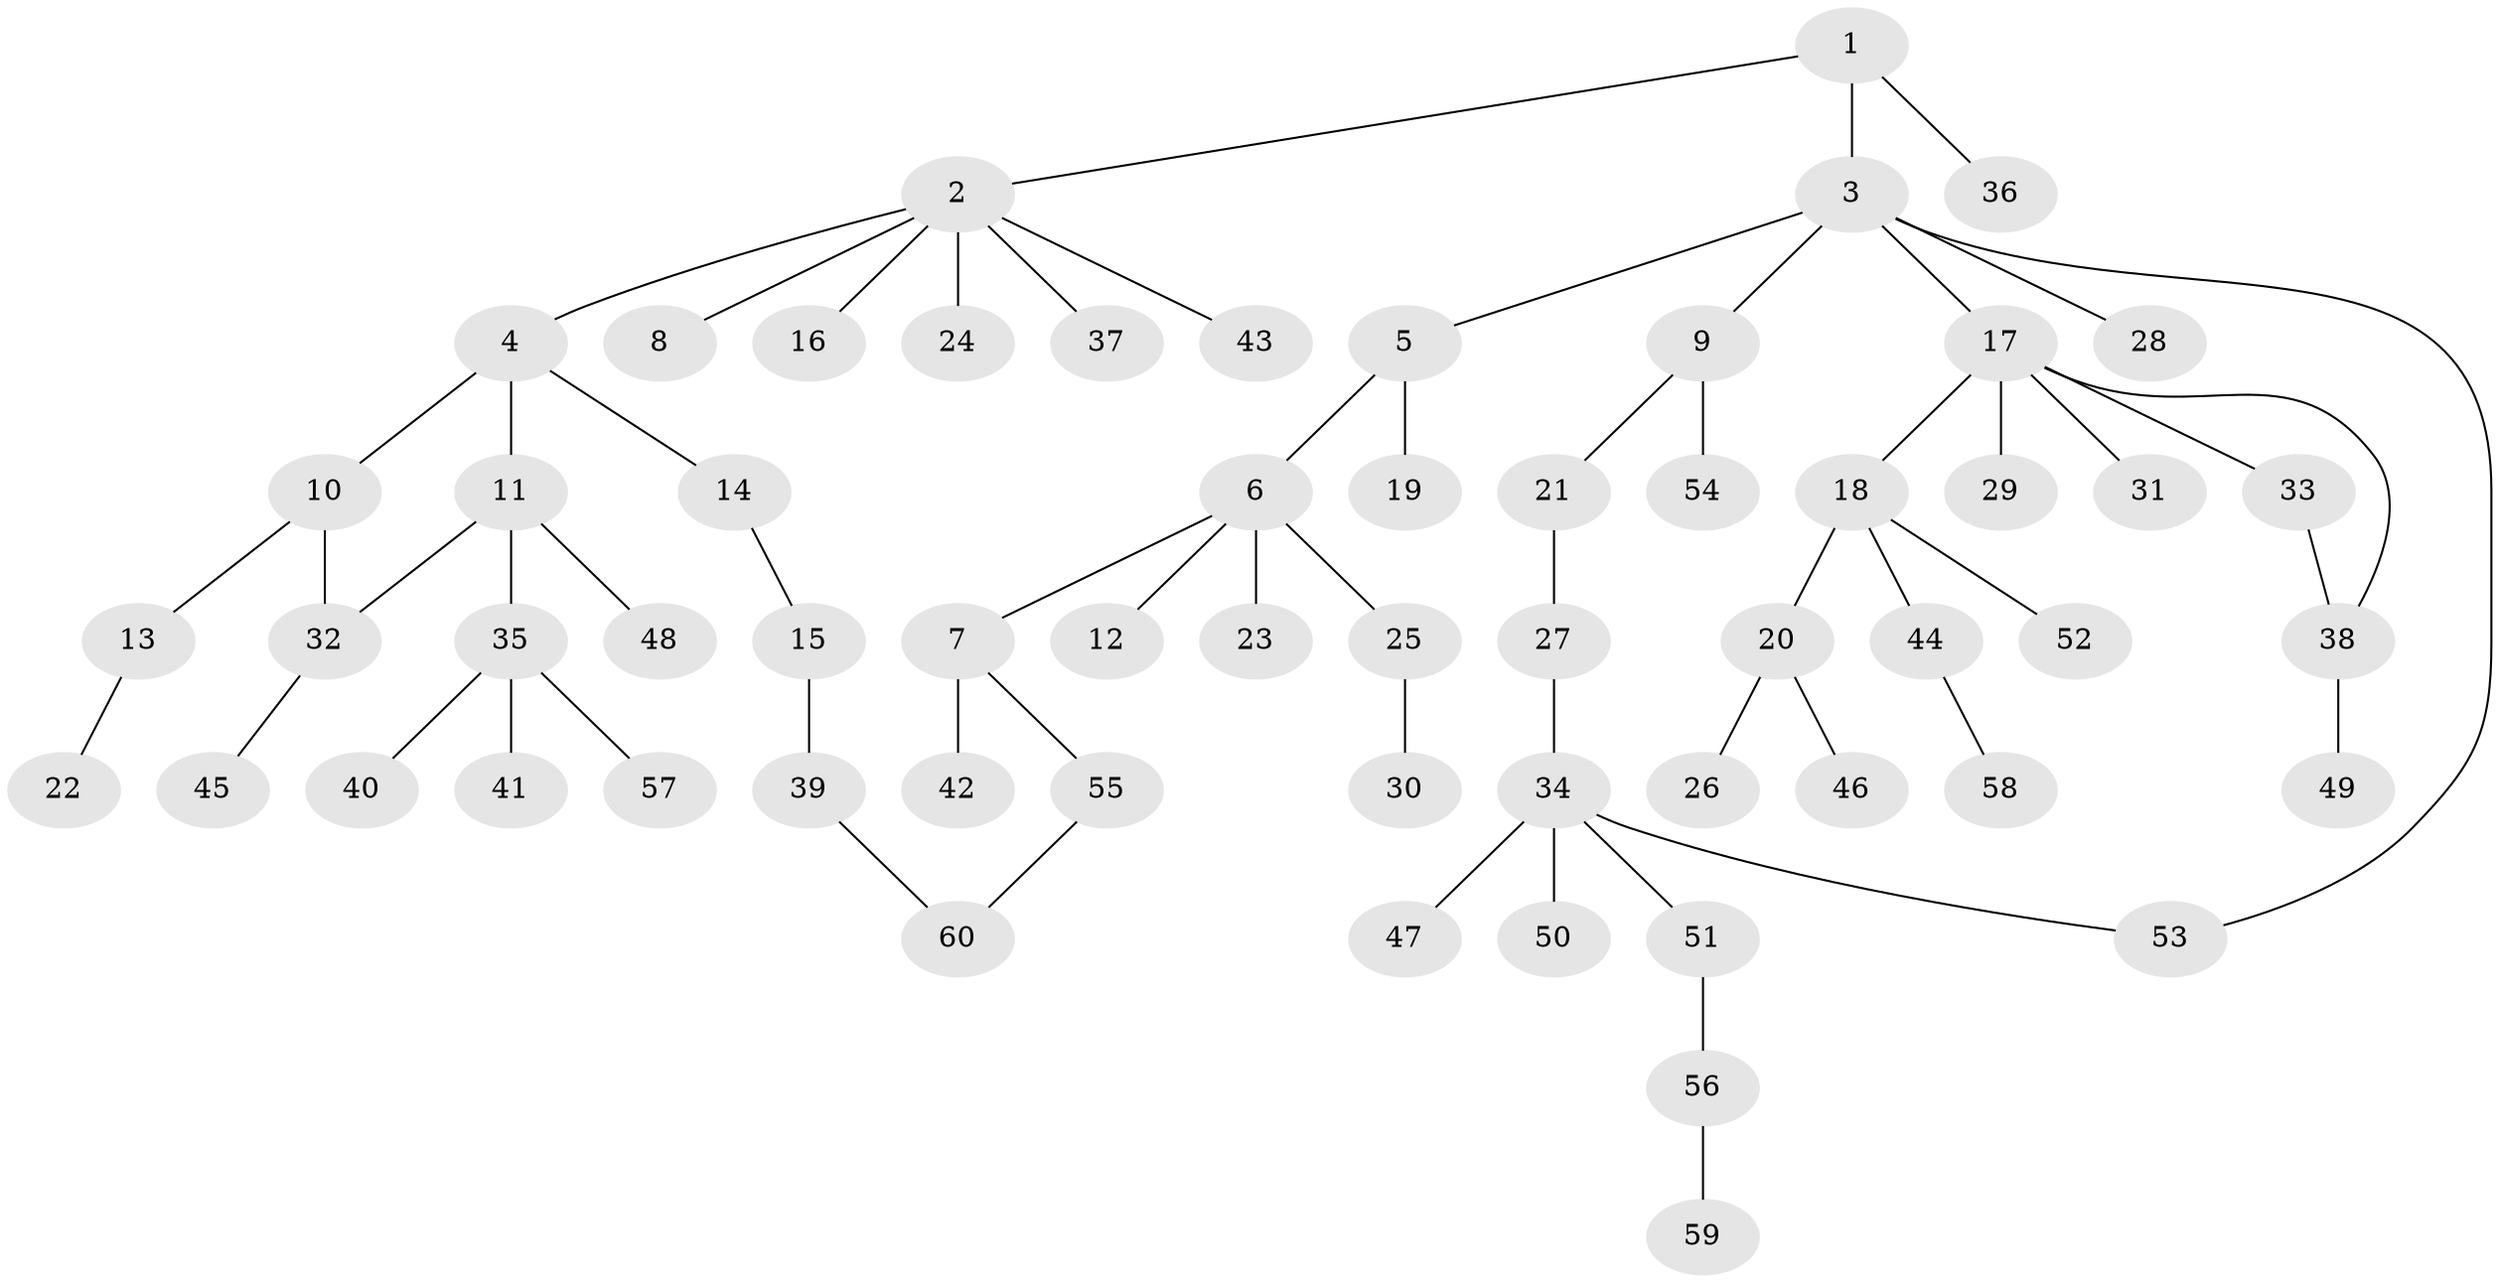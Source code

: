 // coarse degree distribution, {1: 0.75, 7: 0.041666666666666664, 5: 0.041666666666666664, 4: 0.08333333333333333, 2: 0.041666666666666664, 6: 0.041666666666666664}
// Generated by graph-tools (version 1.1) at 2025/45/03/04/25 21:45:37]
// undirected, 60 vertices, 63 edges
graph export_dot {
graph [start="1"]
  node [color=gray90,style=filled];
  1;
  2;
  3;
  4;
  5;
  6;
  7;
  8;
  9;
  10;
  11;
  12;
  13;
  14;
  15;
  16;
  17;
  18;
  19;
  20;
  21;
  22;
  23;
  24;
  25;
  26;
  27;
  28;
  29;
  30;
  31;
  32;
  33;
  34;
  35;
  36;
  37;
  38;
  39;
  40;
  41;
  42;
  43;
  44;
  45;
  46;
  47;
  48;
  49;
  50;
  51;
  52;
  53;
  54;
  55;
  56;
  57;
  58;
  59;
  60;
  1 -- 2;
  1 -- 3;
  1 -- 36;
  2 -- 4;
  2 -- 8;
  2 -- 16;
  2 -- 24;
  2 -- 37;
  2 -- 43;
  3 -- 5;
  3 -- 9;
  3 -- 17;
  3 -- 28;
  3 -- 53;
  4 -- 10;
  4 -- 11;
  4 -- 14;
  5 -- 6;
  5 -- 19;
  6 -- 7;
  6 -- 12;
  6 -- 23;
  6 -- 25;
  7 -- 42;
  7 -- 55;
  9 -- 21;
  9 -- 54;
  10 -- 13;
  10 -- 32;
  11 -- 35;
  11 -- 48;
  11 -- 32;
  13 -- 22;
  14 -- 15;
  15 -- 39;
  17 -- 18;
  17 -- 29;
  17 -- 31;
  17 -- 33;
  17 -- 38;
  18 -- 20;
  18 -- 44;
  18 -- 52;
  20 -- 26;
  20 -- 46;
  21 -- 27;
  25 -- 30;
  27 -- 34;
  32 -- 45;
  33 -- 38;
  34 -- 47;
  34 -- 50;
  34 -- 51;
  34 -- 53;
  35 -- 40;
  35 -- 41;
  35 -- 57;
  38 -- 49;
  39 -- 60;
  44 -- 58;
  51 -- 56;
  55 -- 60;
  56 -- 59;
}
